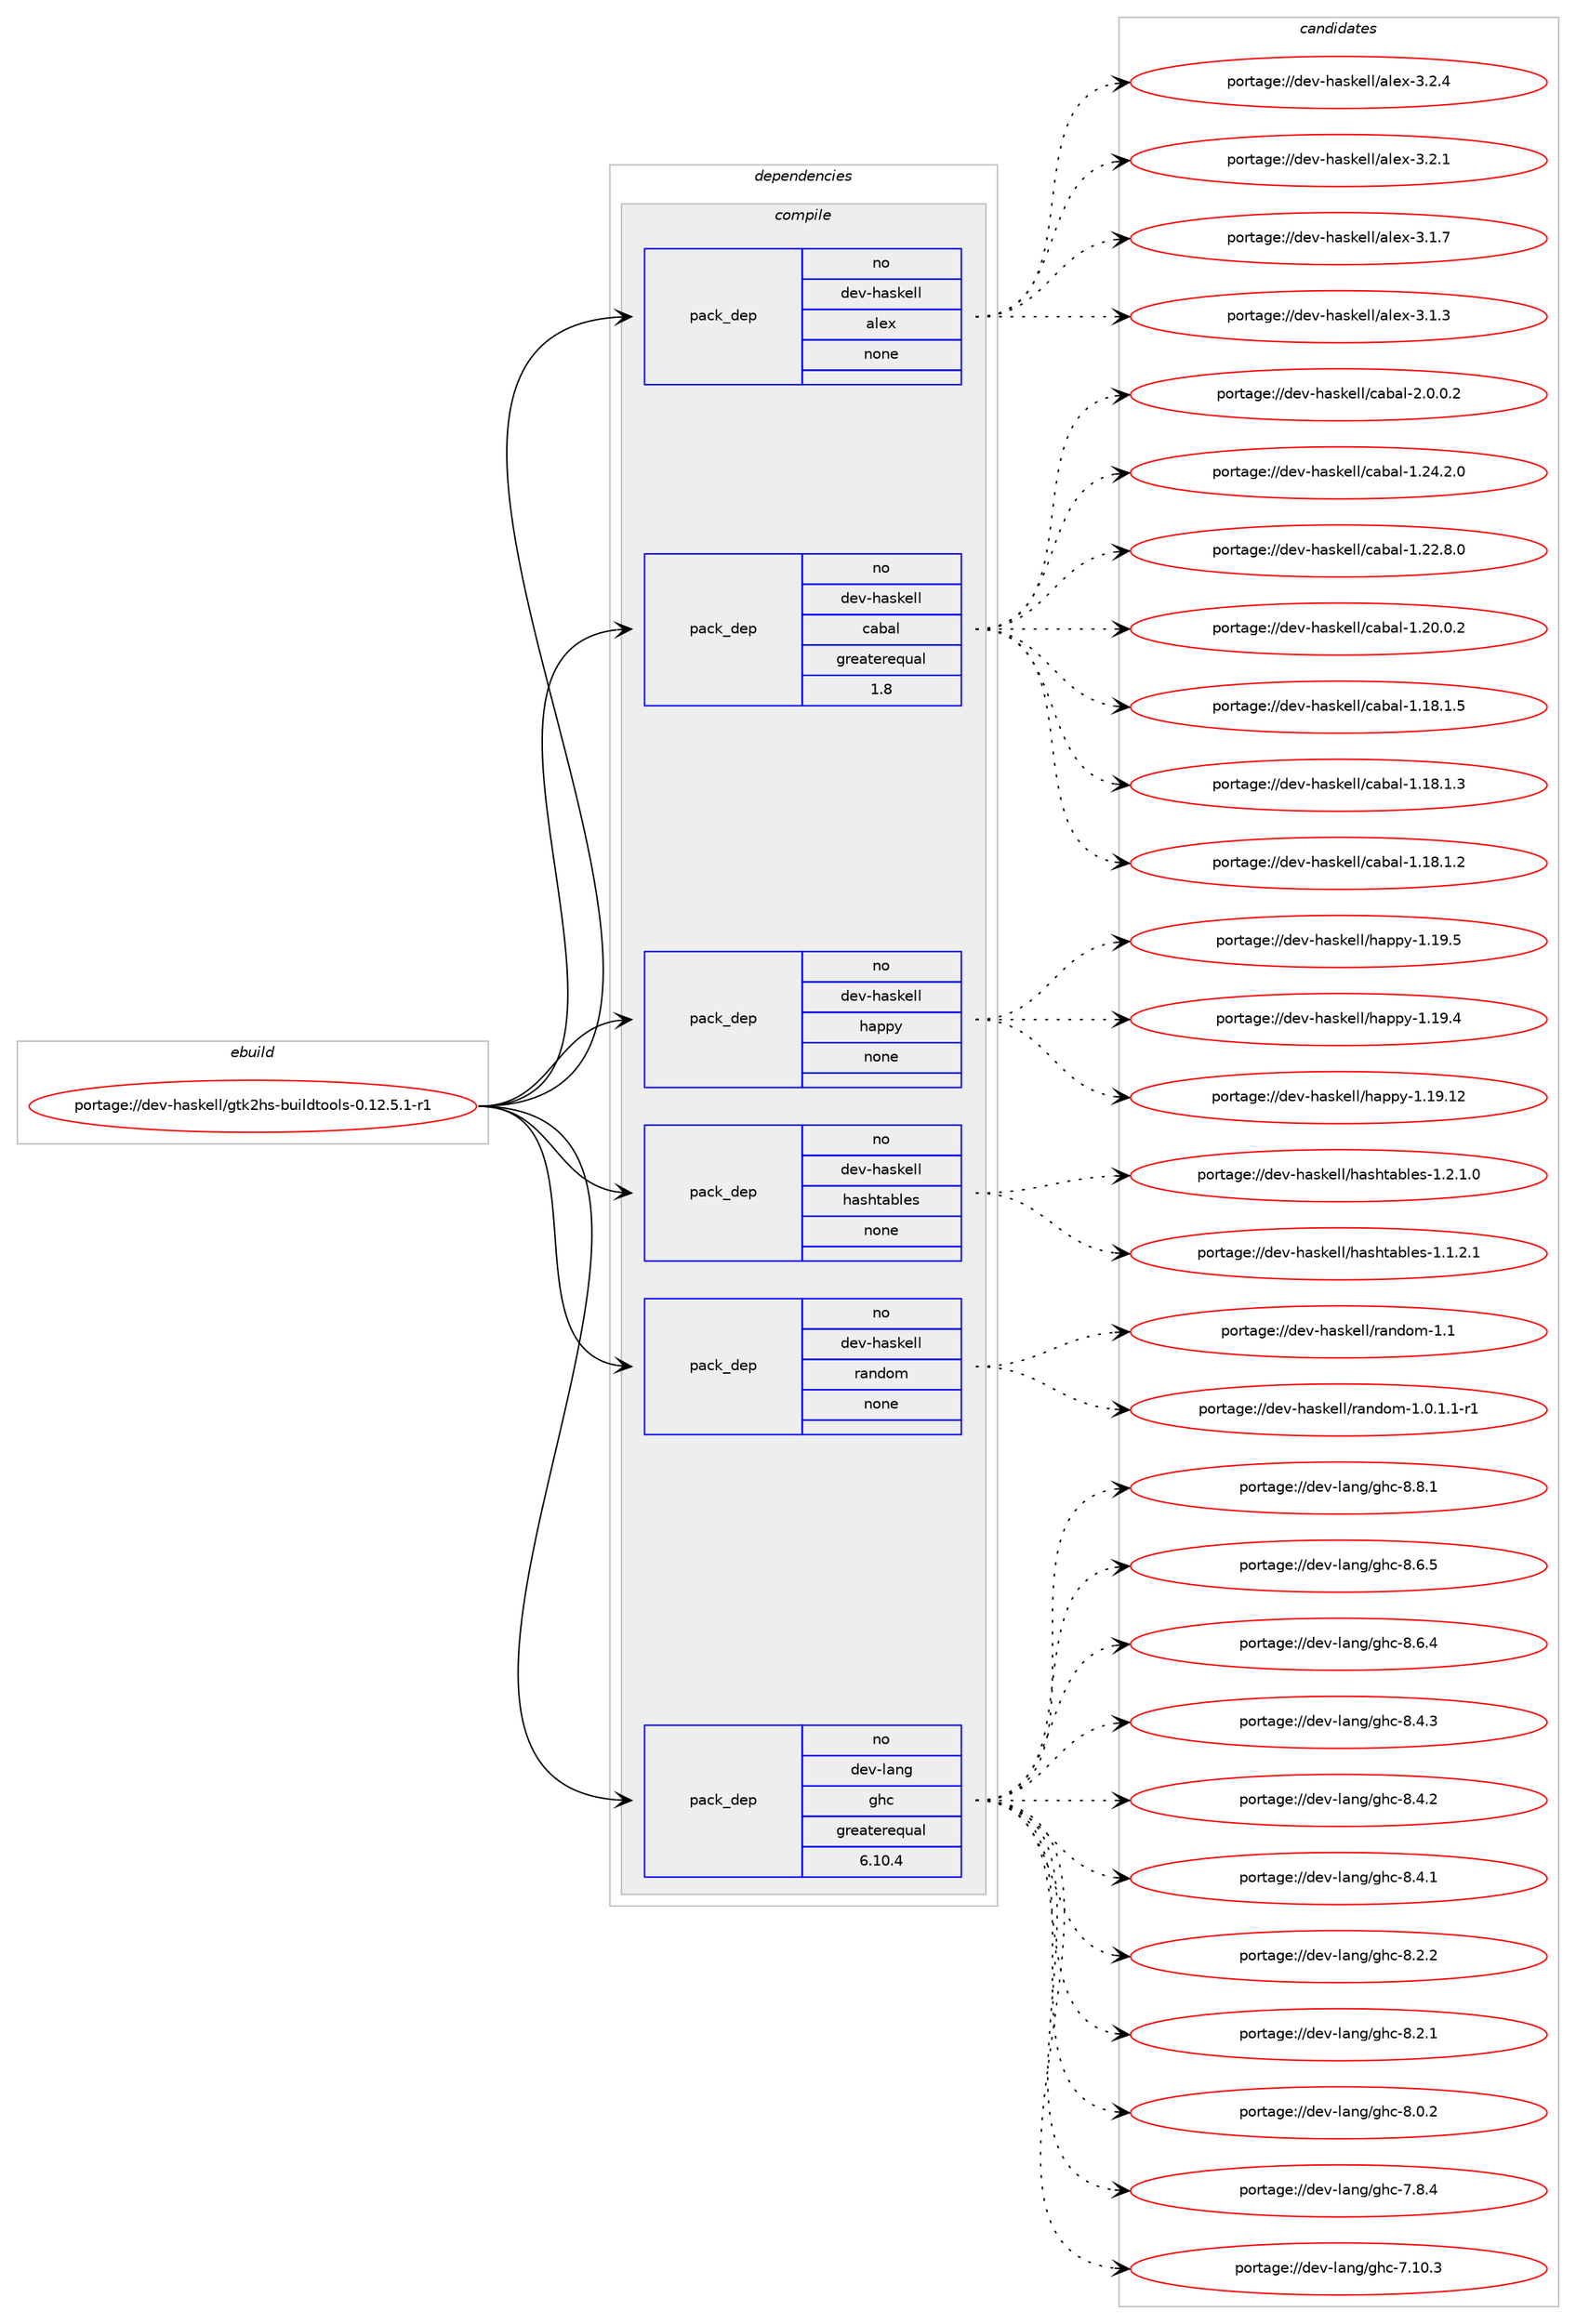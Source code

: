 digraph prolog {

# *************
# Graph options
# *************

newrank=true;
concentrate=true;
compound=true;
graph [rankdir=LR,fontname=Helvetica,fontsize=10,ranksep=1.5];#, ranksep=2.5, nodesep=0.2];
edge  [arrowhead=vee];
node  [fontname=Helvetica,fontsize=10];

# **********
# The ebuild
# **********

subgraph cluster_leftcol {
color=gray;
label=<<i>ebuild</i>>;
id [label="portage://dev-haskell/gtk2hs-buildtools-0.12.5.1-r1", color=red, width=4, href="../dev-haskell/gtk2hs-buildtools-0.12.5.1-r1.svg"];
}

# ****************
# The dependencies
# ****************

subgraph cluster_midcol {
color=gray;
label=<<i>dependencies</i>>;
subgraph cluster_compile {
fillcolor="#eeeeee";
style=filled;
label=<<i>compile</i>>;
subgraph pack420805 {
dependency561212 [label=<<TABLE BORDER="0" CELLBORDER="1" CELLSPACING="0" CELLPADDING="4" WIDTH="220"><TR><TD ROWSPAN="6" CELLPADDING="30">pack_dep</TD></TR><TR><TD WIDTH="110">no</TD></TR><TR><TD>dev-haskell</TD></TR><TR><TD>alex</TD></TR><TR><TD>none</TD></TR><TR><TD></TD></TR></TABLE>>, shape=none, color=blue];
}
id:e -> dependency561212:w [weight=20,style="solid",arrowhead="vee"];
subgraph pack420806 {
dependency561213 [label=<<TABLE BORDER="0" CELLBORDER="1" CELLSPACING="0" CELLPADDING="4" WIDTH="220"><TR><TD ROWSPAN="6" CELLPADDING="30">pack_dep</TD></TR><TR><TD WIDTH="110">no</TD></TR><TR><TD>dev-haskell</TD></TR><TR><TD>cabal</TD></TR><TR><TD>greaterequal</TD></TR><TR><TD>1.8</TD></TR></TABLE>>, shape=none, color=blue];
}
id:e -> dependency561213:w [weight=20,style="solid",arrowhead="vee"];
subgraph pack420807 {
dependency561214 [label=<<TABLE BORDER="0" CELLBORDER="1" CELLSPACING="0" CELLPADDING="4" WIDTH="220"><TR><TD ROWSPAN="6" CELLPADDING="30">pack_dep</TD></TR><TR><TD WIDTH="110">no</TD></TR><TR><TD>dev-haskell</TD></TR><TR><TD>happy</TD></TR><TR><TD>none</TD></TR><TR><TD></TD></TR></TABLE>>, shape=none, color=blue];
}
id:e -> dependency561214:w [weight=20,style="solid",arrowhead="vee"];
subgraph pack420808 {
dependency561215 [label=<<TABLE BORDER="0" CELLBORDER="1" CELLSPACING="0" CELLPADDING="4" WIDTH="220"><TR><TD ROWSPAN="6" CELLPADDING="30">pack_dep</TD></TR><TR><TD WIDTH="110">no</TD></TR><TR><TD>dev-haskell</TD></TR><TR><TD>hashtables</TD></TR><TR><TD>none</TD></TR><TR><TD></TD></TR></TABLE>>, shape=none, color=blue];
}
id:e -> dependency561215:w [weight=20,style="solid",arrowhead="vee"];
subgraph pack420809 {
dependency561216 [label=<<TABLE BORDER="0" CELLBORDER="1" CELLSPACING="0" CELLPADDING="4" WIDTH="220"><TR><TD ROWSPAN="6" CELLPADDING="30">pack_dep</TD></TR><TR><TD WIDTH="110">no</TD></TR><TR><TD>dev-haskell</TD></TR><TR><TD>random</TD></TR><TR><TD>none</TD></TR><TR><TD></TD></TR></TABLE>>, shape=none, color=blue];
}
id:e -> dependency561216:w [weight=20,style="solid",arrowhead="vee"];
subgraph pack420810 {
dependency561217 [label=<<TABLE BORDER="0" CELLBORDER="1" CELLSPACING="0" CELLPADDING="4" WIDTH="220"><TR><TD ROWSPAN="6" CELLPADDING="30">pack_dep</TD></TR><TR><TD WIDTH="110">no</TD></TR><TR><TD>dev-lang</TD></TR><TR><TD>ghc</TD></TR><TR><TD>greaterequal</TD></TR><TR><TD>6.10.4</TD></TR></TABLE>>, shape=none, color=blue];
}
id:e -> dependency561217:w [weight=20,style="solid",arrowhead="vee"];
}
subgraph cluster_compileandrun {
fillcolor="#eeeeee";
style=filled;
label=<<i>compile and run</i>>;
}
subgraph cluster_run {
fillcolor="#eeeeee";
style=filled;
label=<<i>run</i>>;
}
}

# **************
# The candidates
# **************

subgraph cluster_choices {
rank=same;
color=gray;
label=<<i>candidates</i>>;

subgraph choice420805 {
color=black;
nodesep=1;
choice10010111845104971151071011081084797108101120455146504652 [label="portage://dev-haskell/alex-3.2.4", color=red, width=4,href="../dev-haskell/alex-3.2.4.svg"];
choice10010111845104971151071011081084797108101120455146504649 [label="portage://dev-haskell/alex-3.2.1", color=red, width=4,href="../dev-haskell/alex-3.2.1.svg"];
choice10010111845104971151071011081084797108101120455146494655 [label="portage://dev-haskell/alex-3.1.7", color=red, width=4,href="../dev-haskell/alex-3.1.7.svg"];
choice10010111845104971151071011081084797108101120455146494651 [label="portage://dev-haskell/alex-3.1.3", color=red, width=4,href="../dev-haskell/alex-3.1.3.svg"];
dependency561212:e -> choice10010111845104971151071011081084797108101120455146504652:w [style=dotted,weight="100"];
dependency561212:e -> choice10010111845104971151071011081084797108101120455146504649:w [style=dotted,weight="100"];
dependency561212:e -> choice10010111845104971151071011081084797108101120455146494655:w [style=dotted,weight="100"];
dependency561212:e -> choice10010111845104971151071011081084797108101120455146494651:w [style=dotted,weight="100"];
}
subgraph choice420806 {
color=black;
nodesep=1;
choice100101118451049711510710110810847999798971084550464846484650 [label="portage://dev-haskell/cabal-2.0.0.2", color=red, width=4,href="../dev-haskell/cabal-2.0.0.2.svg"];
choice10010111845104971151071011081084799979897108454946505246504648 [label="portage://dev-haskell/cabal-1.24.2.0", color=red, width=4,href="../dev-haskell/cabal-1.24.2.0.svg"];
choice10010111845104971151071011081084799979897108454946505046564648 [label="portage://dev-haskell/cabal-1.22.8.0", color=red, width=4,href="../dev-haskell/cabal-1.22.8.0.svg"];
choice10010111845104971151071011081084799979897108454946504846484650 [label="portage://dev-haskell/cabal-1.20.0.2", color=red, width=4,href="../dev-haskell/cabal-1.20.0.2.svg"];
choice10010111845104971151071011081084799979897108454946495646494653 [label="portage://dev-haskell/cabal-1.18.1.5", color=red, width=4,href="../dev-haskell/cabal-1.18.1.5.svg"];
choice10010111845104971151071011081084799979897108454946495646494651 [label="portage://dev-haskell/cabal-1.18.1.3", color=red, width=4,href="../dev-haskell/cabal-1.18.1.3.svg"];
choice10010111845104971151071011081084799979897108454946495646494650 [label="portage://dev-haskell/cabal-1.18.1.2", color=red, width=4,href="../dev-haskell/cabal-1.18.1.2.svg"];
dependency561213:e -> choice100101118451049711510710110810847999798971084550464846484650:w [style=dotted,weight="100"];
dependency561213:e -> choice10010111845104971151071011081084799979897108454946505246504648:w [style=dotted,weight="100"];
dependency561213:e -> choice10010111845104971151071011081084799979897108454946505046564648:w [style=dotted,weight="100"];
dependency561213:e -> choice10010111845104971151071011081084799979897108454946504846484650:w [style=dotted,weight="100"];
dependency561213:e -> choice10010111845104971151071011081084799979897108454946495646494653:w [style=dotted,weight="100"];
dependency561213:e -> choice10010111845104971151071011081084799979897108454946495646494651:w [style=dotted,weight="100"];
dependency561213:e -> choice10010111845104971151071011081084799979897108454946495646494650:w [style=dotted,weight="100"];
}
subgraph choice420807 {
color=black;
nodesep=1;
choice1001011184510497115107101108108471049711211212145494649574653 [label="portage://dev-haskell/happy-1.19.5", color=red, width=4,href="../dev-haskell/happy-1.19.5.svg"];
choice1001011184510497115107101108108471049711211212145494649574652 [label="portage://dev-haskell/happy-1.19.4", color=red, width=4,href="../dev-haskell/happy-1.19.4.svg"];
choice100101118451049711510710110810847104971121121214549464957464950 [label="portage://dev-haskell/happy-1.19.12", color=red, width=4,href="../dev-haskell/happy-1.19.12.svg"];
dependency561214:e -> choice1001011184510497115107101108108471049711211212145494649574653:w [style=dotted,weight="100"];
dependency561214:e -> choice1001011184510497115107101108108471049711211212145494649574652:w [style=dotted,weight="100"];
dependency561214:e -> choice100101118451049711510710110810847104971121121214549464957464950:w [style=dotted,weight="100"];
}
subgraph choice420808 {
color=black;
nodesep=1;
choice1001011184510497115107101108108471049711510411697981081011154549465046494648 [label="portage://dev-haskell/hashtables-1.2.1.0", color=red, width=4,href="../dev-haskell/hashtables-1.2.1.0.svg"];
choice1001011184510497115107101108108471049711510411697981081011154549464946504649 [label="portage://dev-haskell/hashtables-1.1.2.1", color=red, width=4,href="../dev-haskell/hashtables-1.1.2.1.svg"];
dependency561215:e -> choice1001011184510497115107101108108471049711510411697981081011154549465046494648:w [style=dotted,weight="100"];
dependency561215:e -> choice1001011184510497115107101108108471049711510411697981081011154549464946504649:w [style=dotted,weight="100"];
}
subgraph choice420809 {
color=black;
nodesep=1;
choice1001011184510497115107101108108471149711010011110945494649 [label="portage://dev-haskell/random-1.1", color=red, width=4,href="../dev-haskell/random-1.1.svg"];
choice1001011184510497115107101108108471149711010011110945494648464946494511449 [label="portage://dev-haskell/random-1.0.1.1-r1", color=red, width=4,href="../dev-haskell/random-1.0.1.1-r1.svg"];
dependency561216:e -> choice1001011184510497115107101108108471149711010011110945494649:w [style=dotted,weight="100"];
dependency561216:e -> choice1001011184510497115107101108108471149711010011110945494648464946494511449:w [style=dotted,weight="100"];
}
subgraph choice420810 {
color=black;
nodesep=1;
choice10010111845108971101034710310499455646564649 [label="portage://dev-lang/ghc-8.8.1", color=red, width=4,href="../dev-lang/ghc-8.8.1.svg"];
choice10010111845108971101034710310499455646544653 [label="portage://dev-lang/ghc-8.6.5", color=red, width=4,href="../dev-lang/ghc-8.6.5.svg"];
choice10010111845108971101034710310499455646544652 [label="portage://dev-lang/ghc-8.6.4", color=red, width=4,href="../dev-lang/ghc-8.6.4.svg"];
choice10010111845108971101034710310499455646524651 [label="portage://dev-lang/ghc-8.4.3", color=red, width=4,href="../dev-lang/ghc-8.4.3.svg"];
choice10010111845108971101034710310499455646524650 [label="portage://dev-lang/ghc-8.4.2", color=red, width=4,href="../dev-lang/ghc-8.4.2.svg"];
choice10010111845108971101034710310499455646524649 [label="portage://dev-lang/ghc-8.4.1", color=red, width=4,href="../dev-lang/ghc-8.4.1.svg"];
choice10010111845108971101034710310499455646504650 [label="portage://dev-lang/ghc-8.2.2", color=red, width=4,href="../dev-lang/ghc-8.2.2.svg"];
choice10010111845108971101034710310499455646504649 [label="portage://dev-lang/ghc-8.2.1", color=red, width=4,href="../dev-lang/ghc-8.2.1.svg"];
choice10010111845108971101034710310499455646484650 [label="portage://dev-lang/ghc-8.0.2", color=red, width=4,href="../dev-lang/ghc-8.0.2.svg"];
choice10010111845108971101034710310499455546564652 [label="portage://dev-lang/ghc-7.8.4", color=red, width=4,href="../dev-lang/ghc-7.8.4.svg"];
choice1001011184510897110103471031049945554649484651 [label="portage://dev-lang/ghc-7.10.3", color=red, width=4,href="../dev-lang/ghc-7.10.3.svg"];
dependency561217:e -> choice10010111845108971101034710310499455646564649:w [style=dotted,weight="100"];
dependency561217:e -> choice10010111845108971101034710310499455646544653:w [style=dotted,weight="100"];
dependency561217:e -> choice10010111845108971101034710310499455646544652:w [style=dotted,weight="100"];
dependency561217:e -> choice10010111845108971101034710310499455646524651:w [style=dotted,weight="100"];
dependency561217:e -> choice10010111845108971101034710310499455646524650:w [style=dotted,weight="100"];
dependency561217:e -> choice10010111845108971101034710310499455646524649:w [style=dotted,weight="100"];
dependency561217:e -> choice10010111845108971101034710310499455646504650:w [style=dotted,weight="100"];
dependency561217:e -> choice10010111845108971101034710310499455646504649:w [style=dotted,weight="100"];
dependency561217:e -> choice10010111845108971101034710310499455646484650:w [style=dotted,weight="100"];
dependency561217:e -> choice10010111845108971101034710310499455546564652:w [style=dotted,weight="100"];
dependency561217:e -> choice1001011184510897110103471031049945554649484651:w [style=dotted,weight="100"];
}
}

}
